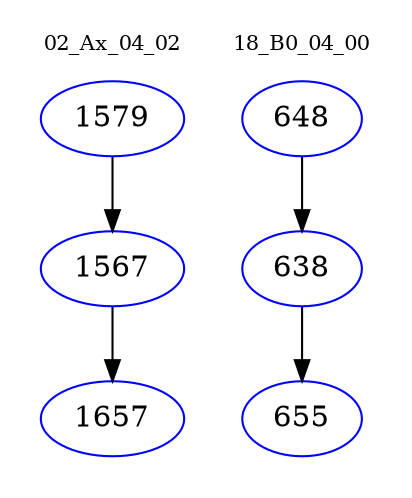 digraph{
subgraph cluster_0 {
color = white
label = "02_Ax_04_02";
fontsize=10;
T0_1579 [label="1579", color="blue"]
T0_1579 -> T0_1567 [color="black"]
T0_1567 [label="1567", color="blue"]
T0_1567 -> T0_1657 [color="black"]
T0_1657 [label="1657", color="blue"]
}
subgraph cluster_1 {
color = white
label = "18_B0_04_00";
fontsize=10;
T1_648 [label="648", color="blue"]
T1_648 -> T1_638 [color="black"]
T1_638 [label="638", color="blue"]
T1_638 -> T1_655 [color="black"]
T1_655 [label="655", color="blue"]
}
}
